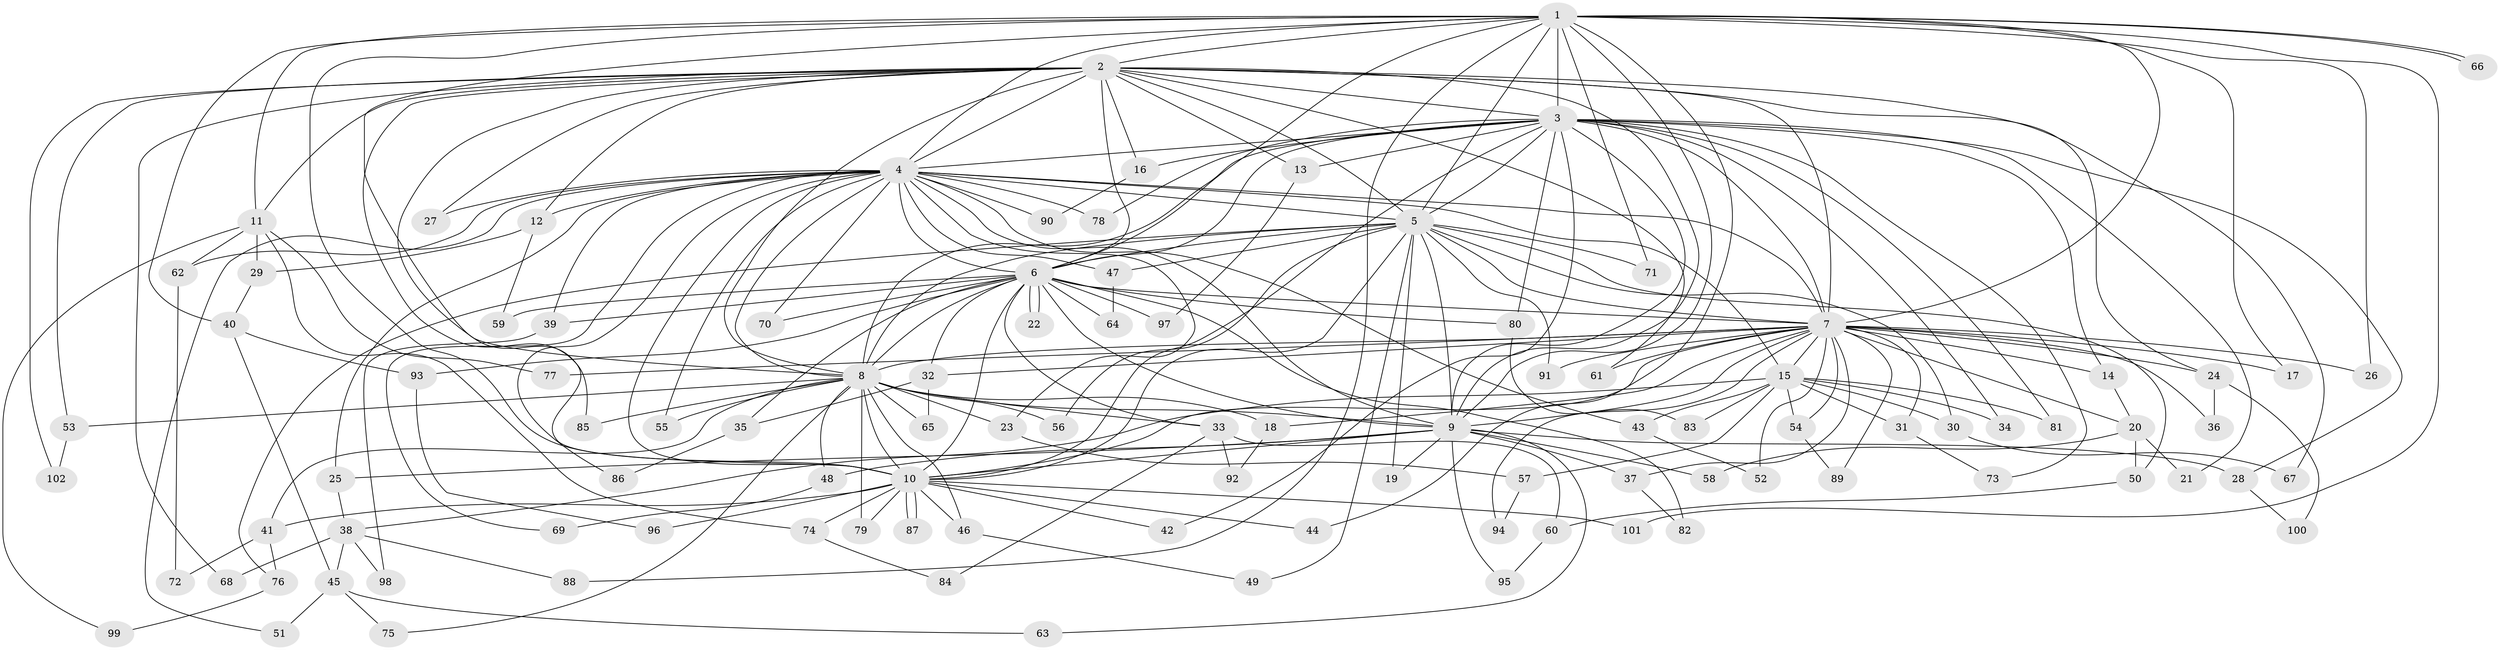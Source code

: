 // coarse degree distribution, {16: 0.0392156862745098, 23: 0.0392156862745098, 12: 0.0196078431372549, 14: 0.0392156862745098, 18: 0.0196078431372549, 17: 0.0196078431372549, 8: 0.0392156862745098, 3: 0.19607843137254902, 10: 0.0196078431372549, 2: 0.3137254901960784, 5: 0.0392156862745098, 4: 0.11764705882352941, 1: 0.058823529411764705, 9: 0.0196078431372549, 11: 0.0196078431372549}
// Generated by graph-tools (version 1.1) at 2025/49/03/04/25 22:49:54]
// undirected, 102 vertices, 229 edges
graph export_dot {
  node [color=gray90,style=filled];
  1;
  2;
  3;
  4;
  5;
  6;
  7;
  8;
  9;
  10;
  11;
  12;
  13;
  14;
  15;
  16;
  17;
  18;
  19;
  20;
  21;
  22;
  23;
  24;
  25;
  26;
  27;
  28;
  29;
  30;
  31;
  32;
  33;
  34;
  35;
  36;
  37;
  38;
  39;
  40;
  41;
  42;
  43;
  44;
  45;
  46;
  47;
  48;
  49;
  50;
  51;
  52;
  53;
  54;
  55;
  56;
  57;
  58;
  59;
  60;
  61;
  62;
  63;
  64;
  65;
  66;
  67;
  68;
  69;
  70;
  71;
  72;
  73;
  74;
  75;
  76;
  77;
  78;
  79;
  80;
  81;
  82;
  83;
  84;
  85;
  86;
  87;
  88;
  89;
  90;
  91;
  92;
  93;
  94;
  95;
  96;
  97;
  98;
  99;
  100;
  101;
  102;
  1 -- 2;
  1 -- 3;
  1 -- 4;
  1 -- 5;
  1 -- 6;
  1 -- 7;
  1 -- 8;
  1 -- 9;
  1 -- 10;
  1 -- 11;
  1 -- 17;
  1 -- 26;
  1 -- 40;
  1 -- 44;
  1 -- 66;
  1 -- 66;
  1 -- 71;
  1 -- 88;
  1 -- 101;
  2 -- 3;
  2 -- 4;
  2 -- 5;
  2 -- 6;
  2 -- 7;
  2 -- 8;
  2 -- 9;
  2 -- 10;
  2 -- 11;
  2 -- 12;
  2 -- 13;
  2 -- 16;
  2 -- 24;
  2 -- 27;
  2 -- 53;
  2 -- 61;
  2 -- 67;
  2 -- 68;
  2 -- 85;
  2 -- 102;
  3 -- 4;
  3 -- 5;
  3 -- 6;
  3 -- 7;
  3 -- 8;
  3 -- 9;
  3 -- 10;
  3 -- 13;
  3 -- 14;
  3 -- 16;
  3 -- 21;
  3 -- 28;
  3 -- 34;
  3 -- 42;
  3 -- 73;
  3 -- 78;
  3 -- 80;
  3 -- 81;
  4 -- 5;
  4 -- 6;
  4 -- 7;
  4 -- 8;
  4 -- 9;
  4 -- 10;
  4 -- 12;
  4 -- 15;
  4 -- 23;
  4 -- 25;
  4 -- 27;
  4 -- 39;
  4 -- 43;
  4 -- 47;
  4 -- 51;
  4 -- 55;
  4 -- 62;
  4 -- 69;
  4 -- 70;
  4 -- 78;
  4 -- 86;
  4 -- 90;
  5 -- 6;
  5 -- 7;
  5 -- 8;
  5 -- 9;
  5 -- 10;
  5 -- 19;
  5 -- 30;
  5 -- 47;
  5 -- 49;
  5 -- 50;
  5 -- 56;
  5 -- 71;
  5 -- 76;
  5 -- 91;
  6 -- 7;
  6 -- 8;
  6 -- 9;
  6 -- 10;
  6 -- 22;
  6 -- 22;
  6 -- 32;
  6 -- 33;
  6 -- 35;
  6 -- 39;
  6 -- 59;
  6 -- 64;
  6 -- 70;
  6 -- 80;
  6 -- 82;
  6 -- 93;
  6 -- 97;
  7 -- 8;
  7 -- 9;
  7 -- 10;
  7 -- 14;
  7 -- 15;
  7 -- 17;
  7 -- 18;
  7 -- 20;
  7 -- 24;
  7 -- 26;
  7 -- 31;
  7 -- 32;
  7 -- 36;
  7 -- 37;
  7 -- 52;
  7 -- 54;
  7 -- 61;
  7 -- 77;
  7 -- 89;
  7 -- 91;
  7 -- 94;
  8 -- 9;
  8 -- 10;
  8 -- 18;
  8 -- 23;
  8 -- 33;
  8 -- 41;
  8 -- 46;
  8 -- 48;
  8 -- 53;
  8 -- 55;
  8 -- 56;
  8 -- 65;
  8 -- 75;
  8 -- 79;
  8 -- 85;
  9 -- 10;
  9 -- 19;
  9 -- 25;
  9 -- 28;
  9 -- 37;
  9 -- 48;
  9 -- 58;
  9 -- 63;
  9 -- 95;
  10 -- 41;
  10 -- 42;
  10 -- 44;
  10 -- 46;
  10 -- 74;
  10 -- 79;
  10 -- 87;
  10 -- 87;
  10 -- 96;
  10 -- 101;
  11 -- 29;
  11 -- 62;
  11 -- 74;
  11 -- 77;
  11 -- 99;
  12 -- 29;
  12 -- 59;
  13 -- 97;
  14 -- 20;
  15 -- 30;
  15 -- 31;
  15 -- 34;
  15 -- 38;
  15 -- 43;
  15 -- 54;
  15 -- 57;
  15 -- 81;
  15 -- 83;
  16 -- 90;
  18 -- 92;
  20 -- 21;
  20 -- 50;
  20 -- 58;
  23 -- 57;
  24 -- 36;
  24 -- 100;
  25 -- 38;
  28 -- 100;
  29 -- 40;
  30 -- 67;
  31 -- 73;
  32 -- 35;
  32 -- 65;
  33 -- 60;
  33 -- 84;
  33 -- 92;
  35 -- 86;
  37 -- 82;
  38 -- 45;
  38 -- 68;
  38 -- 88;
  38 -- 98;
  39 -- 98;
  40 -- 45;
  40 -- 93;
  41 -- 72;
  41 -- 76;
  43 -- 52;
  45 -- 51;
  45 -- 63;
  45 -- 75;
  46 -- 49;
  47 -- 64;
  48 -- 69;
  50 -- 60;
  53 -- 102;
  54 -- 89;
  57 -- 94;
  60 -- 95;
  62 -- 72;
  74 -- 84;
  76 -- 99;
  80 -- 83;
  93 -- 96;
}
